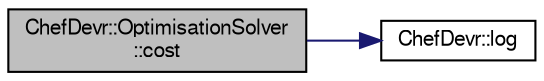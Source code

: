 digraph "ChefDevr::OptimisationSolver::cost"
{
  edge [fontname="FreeSans",fontsize="10",labelfontname="FreeSans",labelfontsize="10"];
  node [fontname="FreeSans",fontsize="10",shape=record];
  rankdir="LR";
  Node1 [label="ChefDevr::OptimisationSolver\l::cost",height=0.2,width=0.4,color="black", fillcolor="grey75", style="filled", fontcolor="black"];
  Node1 -> Node2 [color="midnightblue",fontsize="10",style="solid",fontname="FreeSans"];
  Node2 [label="ChefDevr::log",height=0.2,width=0.4,color="black", fillcolor="white", style="filled",URL="$namespace_chef_devr.html#aae987c5bdb8fcc5c709ace963c2effef"];
}
